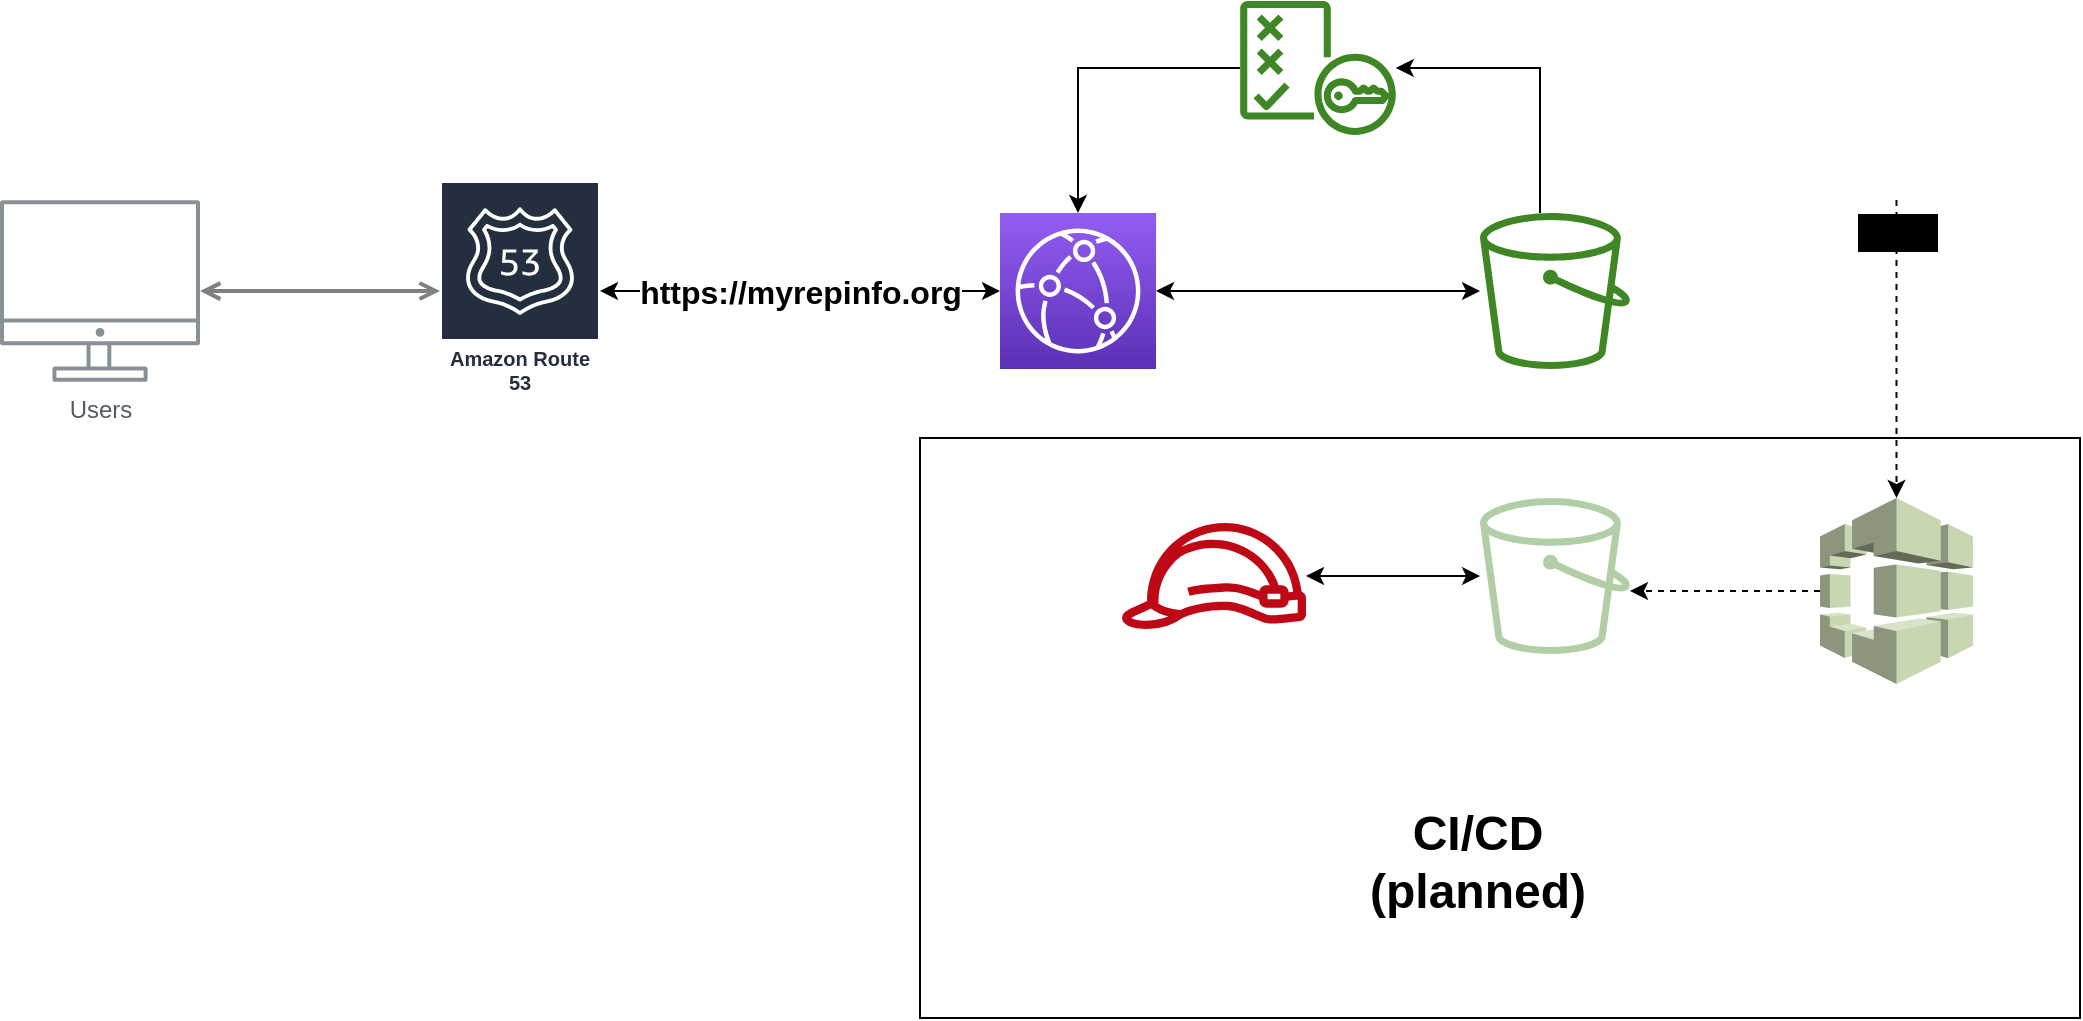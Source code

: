 <mxfile version="21.5.0" type="github">
  <diagram id="Ht1M8jgEwFfnCIfOTk4-" name="Page-1">
    <mxGraphModel dx="1434" dy="753" grid="1" gridSize="10" guides="1" tooltips="1" connect="1" arrows="1" fold="1" page="1" pageScale="1" pageWidth="1169" pageHeight="827" math="0" shadow="0">
      <root>
        <mxCell id="0" />
        <mxCell id="1" parent="0" />
        <mxCell id="tXI59RfN99fVcaB6Iad8-25" value="&lt;div&gt;&lt;b&gt;&lt;font style=&quot;font-size: 24px;&quot;&gt;CI/CD&lt;/font&gt;&lt;/b&gt;&lt;/div&gt;&lt;div&gt;&lt;b&gt;&lt;font style=&quot;font-size: 24px;&quot;&gt;(planned)&lt;br&gt;&lt;/font&gt;&lt;/b&gt;&lt;/div&gt;" style="rounded=0;whiteSpace=wrap;html=1;movableLabel=1;" vertex="1" parent="1">
          <mxGeometry x="520" y="450" width="580" height="290" as="geometry">
            <mxPoint x="-11" y="67" as="offset" />
          </mxGeometry>
        </mxCell>
        <mxCell id="UEzPUAAOIrF-is8g5C7q-128" style="edgeStyle=orthogonalEdgeStyle;rounded=0;orthogonalLoop=1;jettySize=auto;html=1;startArrow=open;startFill=0;endArrow=open;endFill=0;strokeWidth=2;strokeColor=#808080;" parent="1" source="UEzPUAAOIrF-is8g5C7q-109" target="tXI59RfN99fVcaB6Iad8-1" edge="1">
          <mxGeometry relative="1" as="geometry">
            <Array as="points" />
            <mxPoint x="310" y="380" as="targetPoint" />
          </mxGeometry>
        </mxCell>
        <mxCell id="UEzPUAAOIrF-is8g5C7q-109" value="Users" style="outlineConnect=0;gradientColor=none;fontColor=#545B64;strokeColor=none;fillColor=#879196;dashed=0;verticalLabelPosition=bottom;verticalAlign=top;align=center;html=1;fontSize=12;fontStyle=0;aspect=fixed;shape=mxgraph.aws4.illustration_desktop;pointerEvents=1;labelBackgroundColor=#ffffff;" parent="1" vertex="1">
          <mxGeometry x="60" y="331" width="100" height="91" as="geometry" />
        </mxCell>
        <mxCell id="tXI59RfN99fVcaB6Iad8-3" value="&lt;b&gt;&lt;font style=&quot;font-size: 16px;&quot;&gt;https://myrepinfo.org&lt;/font&gt;&lt;/b&gt;" style="rounded=0;orthogonalLoop=1;jettySize=auto;html=1;edgeStyle=orthogonalEdgeStyle;startArrow=classic;startFill=1;" edge="1" parent="1" source="tXI59RfN99fVcaB6Iad8-1" target="tXI59RfN99fVcaB6Iad8-2">
          <mxGeometry relative="1" as="geometry" />
        </mxCell>
        <mxCell id="tXI59RfN99fVcaB6Iad8-1" value="Amazon Route 53" style="sketch=0;outlineConnect=0;fontColor=#232F3E;gradientColor=none;strokeColor=#ffffff;fillColor=#232F3E;dashed=0;verticalLabelPosition=middle;verticalAlign=bottom;align=center;html=1;whiteSpace=wrap;fontSize=10;fontStyle=1;spacing=3;shape=mxgraph.aws4.productIcon;prIcon=mxgraph.aws4.route_53;" vertex="1" parent="1">
          <mxGeometry x="280" y="321.5" width="80" height="110" as="geometry" />
        </mxCell>
        <mxCell id="tXI59RfN99fVcaB6Iad8-6" style="edgeStyle=orthogonalEdgeStyle;rounded=0;orthogonalLoop=1;jettySize=auto;html=1;startArrow=classic;startFill=1;" edge="1" parent="1" source="tXI59RfN99fVcaB6Iad8-2" target="tXI59RfN99fVcaB6Iad8-4">
          <mxGeometry relative="1" as="geometry" />
        </mxCell>
        <mxCell id="tXI59RfN99fVcaB6Iad8-2" value="&lt;font color=&quot;#ffffff&quot;&gt;&lt;br&gt;&lt;/font&gt;" style="sketch=0;points=[[0,0,0],[0.25,0,0],[0.5,0,0],[0.75,0,0],[1,0,0],[0,1,0],[0.25,1,0],[0.5,1,0],[0.75,1,0],[1,1,0],[0,0.25,0],[0,0.5,0],[0,0.75,0],[1,0.25,0],[1,0.5,0],[1,0.75,0]];outlineConnect=0;fontColor=#232F3E;gradientColor=#945DF2;gradientDirection=north;fillColor=#5A30B5;strokeColor=#ffffff;dashed=0;verticalLabelPosition=bottom;verticalAlign=top;align=center;html=1;fontSize=12;fontStyle=0;aspect=fixed;shape=mxgraph.aws4.resourceIcon;resIcon=mxgraph.aws4.cloudfront;" vertex="1" parent="1">
          <mxGeometry x="560" y="337.5" width="78" height="78" as="geometry" />
        </mxCell>
        <mxCell id="tXI59RfN99fVcaB6Iad8-8" style="edgeStyle=orthogonalEdgeStyle;rounded=0;orthogonalLoop=1;jettySize=auto;html=1;" edge="1" parent="1" source="tXI59RfN99fVcaB6Iad8-4" target="tXI59RfN99fVcaB6Iad8-5">
          <mxGeometry relative="1" as="geometry">
            <Array as="points">
              <mxPoint x="830" y="265" />
            </Array>
          </mxGeometry>
        </mxCell>
        <mxCell id="tXI59RfN99fVcaB6Iad8-4" value="&lt;font style=&quot;font-size: 16px;&quot; color=&quot;#ffffff&quot;&gt;Production build&lt;/font&gt;&lt;font size=&quot;1&quot; color=&quot;#ffffff&quot;&gt;&lt;b&gt;&lt;br&gt;&lt;/b&gt;&lt;/font&gt;" style="sketch=0;outlineConnect=0;fontColor=#232F3E;gradientColor=none;fillColor=#3F8624;strokeColor=none;dashed=0;verticalLabelPosition=bottom;verticalAlign=top;align=center;html=1;fontSize=12;fontStyle=0;aspect=fixed;pointerEvents=1;shape=mxgraph.aws4.bucket;" vertex="1" parent="1">
          <mxGeometry x="800" y="337.5" width="75" height="78" as="geometry" />
        </mxCell>
        <mxCell id="tXI59RfN99fVcaB6Iad8-9" style="edgeStyle=orthogonalEdgeStyle;rounded=0;orthogonalLoop=1;jettySize=auto;html=1;" edge="1" parent="1" source="tXI59RfN99fVcaB6Iad8-5" target="tXI59RfN99fVcaB6Iad8-2">
          <mxGeometry relative="1" as="geometry" />
        </mxCell>
        <mxCell id="tXI59RfN99fVcaB6Iad8-5" value="&lt;font style=&quot;font-size: 16px;&quot; color=&quot;#ffffff&quot;&gt;&amp;nbsp;Allow s3:GetObject&lt;br style=&quot;font-size: 16px;&quot;&gt;&lt;/font&gt;" style="sketch=0;outlineConnect=0;fontColor=#232F3E;gradientColor=none;fillColor=#3F8624;strokeColor=none;dashed=0;verticalLabelPosition=bottom;verticalAlign=top;align=center;html=1;fontSize=16;fontStyle=1;aspect=fixed;pointerEvents=1;shape=mxgraph.aws4.policy;" vertex="1" parent="1">
          <mxGeometry x="680" y="231.5" width="78" height="67" as="geometry" />
        </mxCell>
        <mxCell id="tXI59RfN99fVcaB6Iad8-23" style="edgeStyle=orthogonalEdgeStyle;rounded=0;orthogonalLoop=1;jettySize=auto;html=1;dashed=1;" edge="1" parent="1" source="tXI59RfN99fVcaB6Iad8-10" target="tXI59RfN99fVcaB6Iad8-12">
          <mxGeometry relative="1" as="geometry" />
        </mxCell>
        <mxCell id="tXI59RfN99fVcaB6Iad8-10" value="Code" style="shape=image;html=1;verticalAlign=top;verticalLabelPosition=bottom;labelBackgroundColor=#000000;imageAspect=0;aspect=fixed;image=https://cdn4.iconfinder.com/data/icons/miu-black-social-2/60/github-128.png;fontSize=16;fontStyle=1" vertex="1" parent="1">
          <mxGeometry x="962.5" y="239.5" width="91.5" height="91.5" as="geometry" />
        </mxCell>
        <mxCell id="tXI59RfN99fVcaB6Iad8-24" style="edgeStyle=orthogonalEdgeStyle;rounded=0;orthogonalLoop=1;jettySize=auto;html=1;dashed=1;" edge="1" parent="1" source="tXI59RfN99fVcaB6Iad8-12" target="tXI59RfN99fVcaB6Iad8-15">
          <mxGeometry relative="1" as="geometry">
            <Array as="points">
              <mxPoint x="1008" y="519" />
            </Array>
          </mxGeometry>
        </mxCell>
        <mxCell id="tXI59RfN99fVcaB6Iad8-12" value="" style="outlineConnect=0;dashed=0;verticalLabelPosition=bottom;verticalAlign=top;align=center;html=1;shape=mxgraph.aws3.codebuild;fillColor=#759C3E;gradientColor=none;fillStyle=auto;opacity=40;" vertex="1" parent="1">
          <mxGeometry x="970" y="480" width="76.5" height="93" as="geometry" />
        </mxCell>
        <mxCell id="tXI59RfN99fVcaB6Iad8-18" style="edgeStyle=orthogonalEdgeStyle;rounded=0;orthogonalLoop=1;jettySize=auto;html=1;startArrow=classic;startFill=1;" edge="1" parent="1" source="tXI59RfN99fVcaB6Iad8-15" target="tXI59RfN99fVcaB6Iad8-26">
          <mxGeometry relative="1" as="geometry">
            <mxPoint x="638" y="519" as="targetPoint" />
          </mxGeometry>
        </mxCell>
        <mxCell id="tXI59RfN99fVcaB6Iad8-15" value="&lt;b style=&quot;font-size: 16px;&quot;&gt;&lt;font style=&quot;font-size: 16px;&quot; color=&quot;#ffffff&quot;&gt;Staging build&lt;br&gt;&lt;/font&gt;&lt;/b&gt;" style="sketch=0;outlineConnect=0;fontColor=#232F3E;gradientColor=none;fillColor=#3F8624;strokeColor=none;dashed=0;verticalLabelPosition=bottom;verticalAlign=top;align=center;html=1;fontSize=12;fontStyle=0;aspect=fixed;pointerEvents=1;shape=mxgraph.aws4.bucket;opacity=40;" vertex="1" parent="1">
          <mxGeometry x="800" y="480" width="75" height="78" as="geometry" />
        </mxCell>
        <mxCell id="tXI59RfN99fVcaB6Iad8-26" value="&lt;font style=&quot;font-size: 16px;&quot; color=&quot;#ffffff&quot;&gt;IAM Role&lt;br&gt;&lt;/font&gt;" style="sketch=0;outlineConnect=0;fontColor=#232F3E;gradientColor=none;fillColor=#BF0816;strokeColor=none;dashed=0;verticalLabelPosition=bottom;verticalAlign=top;align=center;html=1;fontSize=12;fontStyle=0;aspect=fixed;pointerEvents=1;shape=mxgraph.aws4.role;" vertex="1" parent="1">
          <mxGeometry x="620" y="492.5" width="93.95" height="53" as="geometry" />
        </mxCell>
      </root>
    </mxGraphModel>
  </diagram>
</mxfile>
